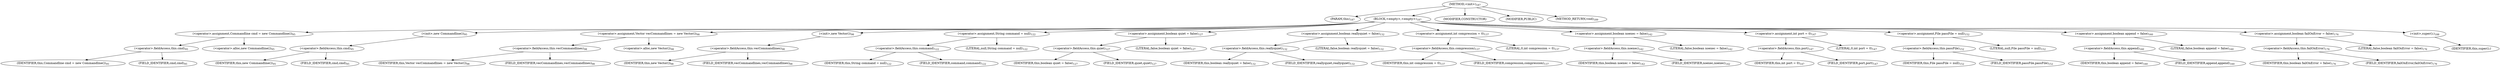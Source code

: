 digraph "&lt;init&gt;" {  
"218" [label = <(METHOD,&lt;init&gt;)<SUB>187</SUB>> ]
"4" [label = <(PARAM,this)<SUB>187</SUB>> ]
"219" [label = <(BLOCK,&lt;empty&gt;,&lt;empty&gt;)<SUB>187</SUB>> ]
"220" [label = <(&lt;operator&gt;.assignment,Commandline cmd = new Commandline())<SUB>95</SUB>> ]
"221" [label = <(&lt;operator&gt;.fieldAccess,this.cmd)<SUB>95</SUB>> ]
"222" [label = <(IDENTIFIER,this,Commandline cmd = new Commandline())<SUB>95</SUB>> ]
"223" [label = <(FIELD_IDENTIFIER,cmd,cmd)<SUB>95</SUB>> ]
"224" [label = <(&lt;operator&gt;.alloc,new Commandline())<SUB>95</SUB>> ]
"225" [label = <(&lt;init&gt;,new Commandline())<SUB>95</SUB>> ]
"226" [label = <(&lt;operator&gt;.fieldAccess,this.cmd)<SUB>95</SUB>> ]
"227" [label = <(IDENTIFIER,this,new Commandline())<SUB>95</SUB>> ]
"228" [label = <(FIELD_IDENTIFIER,cmd,cmd)<SUB>95</SUB>> ]
"229" [label = <(&lt;operator&gt;.assignment,Vector vecCommandlines = new Vector())<SUB>98</SUB>> ]
"230" [label = <(&lt;operator&gt;.fieldAccess,this.vecCommandlines)<SUB>98</SUB>> ]
"231" [label = <(IDENTIFIER,this,Vector vecCommandlines = new Vector())<SUB>98</SUB>> ]
"232" [label = <(FIELD_IDENTIFIER,vecCommandlines,vecCommandlines)<SUB>98</SUB>> ]
"233" [label = <(&lt;operator&gt;.alloc,new Vector())<SUB>98</SUB>> ]
"234" [label = <(&lt;init&gt;,new Vector())<SUB>98</SUB>> ]
"235" [label = <(&lt;operator&gt;.fieldAccess,this.vecCommandlines)<SUB>98</SUB>> ]
"236" [label = <(IDENTIFIER,this,new Vector())<SUB>98</SUB>> ]
"237" [label = <(FIELD_IDENTIFIER,vecCommandlines,vecCommandlines)<SUB>98</SUB>> ]
"238" [label = <(&lt;operator&gt;.assignment,String command = null)<SUB>122</SUB>> ]
"239" [label = <(&lt;operator&gt;.fieldAccess,this.command)<SUB>122</SUB>> ]
"240" [label = <(IDENTIFIER,this,String command = null)<SUB>122</SUB>> ]
"241" [label = <(FIELD_IDENTIFIER,command,command)<SUB>122</SUB>> ]
"242" [label = <(LITERAL,null,String command = null)<SUB>122</SUB>> ]
"243" [label = <(&lt;operator&gt;.assignment,boolean quiet = false)<SUB>127</SUB>> ]
"244" [label = <(&lt;operator&gt;.fieldAccess,this.quiet)<SUB>127</SUB>> ]
"245" [label = <(IDENTIFIER,this,boolean quiet = false)<SUB>127</SUB>> ]
"246" [label = <(FIELD_IDENTIFIER,quiet,quiet)<SUB>127</SUB>> ]
"247" [label = <(LITERAL,false,boolean quiet = false)<SUB>127</SUB>> ]
"248" [label = <(&lt;operator&gt;.assignment,boolean reallyquiet = false)<SUB>132</SUB>> ]
"249" [label = <(&lt;operator&gt;.fieldAccess,this.reallyquiet)<SUB>132</SUB>> ]
"250" [label = <(IDENTIFIER,this,boolean reallyquiet = false)<SUB>132</SUB>> ]
"251" [label = <(FIELD_IDENTIFIER,reallyquiet,reallyquiet)<SUB>132</SUB>> ]
"252" [label = <(LITERAL,false,boolean reallyquiet = false)<SUB>132</SUB>> ]
"253" [label = <(&lt;operator&gt;.assignment,int compression = 0)<SUB>137</SUB>> ]
"254" [label = <(&lt;operator&gt;.fieldAccess,this.compression)<SUB>137</SUB>> ]
"255" [label = <(IDENTIFIER,this,int compression = 0)<SUB>137</SUB>> ]
"256" [label = <(FIELD_IDENTIFIER,compression,compression)<SUB>137</SUB>> ]
"257" [label = <(LITERAL,0,int compression = 0)<SUB>137</SUB>> ]
"258" [label = <(&lt;operator&gt;.assignment,boolean noexec = false)<SUB>142</SUB>> ]
"259" [label = <(&lt;operator&gt;.fieldAccess,this.noexec)<SUB>142</SUB>> ]
"260" [label = <(IDENTIFIER,this,boolean noexec = false)<SUB>142</SUB>> ]
"261" [label = <(FIELD_IDENTIFIER,noexec,noexec)<SUB>142</SUB>> ]
"262" [label = <(LITERAL,false,boolean noexec = false)<SUB>142</SUB>> ]
"263" [label = <(&lt;operator&gt;.assignment,int port = 0)<SUB>147</SUB>> ]
"264" [label = <(&lt;operator&gt;.fieldAccess,this.port)<SUB>147</SUB>> ]
"265" [label = <(IDENTIFIER,this,int port = 0)<SUB>147</SUB>> ]
"266" [label = <(FIELD_IDENTIFIER,port,port)<SUB>147</SUB>> ]
"267" [label = <(LITERAL,0,int port = 0)<SUB>147</SUB>> ]
"268" [label = <(&lt;operator&gt;.assignment,File passFile = null)<SUB>152</SUB>> ]
"269" [label = <(&lt;operator&gt;.fieldAccess,this.passFile)<SUB>152</SUB>> ]
"270" [label = <(IDENTIFIER,this,File passFile = null)<SUB>152</SUB>> ]
"271" [label = <(FIELD_IDENTIFIER,passFile,passFile)<SUB>152</SUB>> ]
"272" [label = <(LITERAL,null,File passFile = null)<SUB>152</SUB>> ]
"273" [label = <(&lt;operator&gt;.assignment,boolean append = false)<SUB>160</SUB>> ]
"274" [label = <(&lt;operator&gt;.fieldAccess,this.append)<SUB>160</SUB>> ]
"275" [label = <(IDENTIFIER,this,boolean append = false)<SUB>160</SUB>> ]
"276" [label = <(FIELD_IDENTIFIER,append,append)<SUB>160</SUB>> ]
"277" [label = <(LITERAL,false,boolean append = false)<SUB>160</SUB>> ]
"278" [label = <(&lt;operator&gt;.assignment,boolean failOnError = false)<SUB>176</SUB>> ]
"279" [label = <(&lt;operator&gt;.fieldAccess,this.failOnError)<SUB>176</SUB>> ]
"280" [label = <(IDENTIFIER,this,boolean failOnError = false)<SUB>176</SUB>> ]
"281" [label = <(FIELD_IDENTIFIER,failOnError,failOnError)<SUB>176</SUB>> ]
"282" [label = <(LITERAL,false,boolean failOnError = false)<SUB>176</SUB>> ]
"283" [label = <(&lt;init&gt;,super();)<SUB>188</SUB>> ]
"3" [label = <(IDENTIFIER,this,super();)> ]
"284" [label = <(MODIFIER,CONSTRUCTOR)> ]
"285" [label = <(MODIFIER,PUBLIC)> ]
"286" [label = <(METHOD_RETURN,void)<SUB>189</SUB>> ]
  "218" -> "4" 
  "218" -> "219" 
  "218" -> "284" 
  "218" -> "285" 
  "218" -> "286" 
  "219" -> "220" 
  "219" -> "225" 
  "219" -> "229" 
  "219" -> "234" 
  "219" -> "238" 
  "219" -> "243" 
  "219" -> "248" 
  "219" -> "253" 
  "219" -> "258" 
  "219" -> "263" 
  "219" -> "268" 
  "219" -> "273" 
  "219" -> "278" 
  "219" -> "283" 
  "220" -> "221" 
  "220" -> "224" 
  "221" -> "222" 
  "221" -> "223" 
  "225" -> "226" 
  "226" -> "227" 
  "226" -> "228" 
  "229" -> "230" 
  "229" -> "233" 
  "230" -> "231" 
  "230" -> "232" 
  "234" -> "235" 
  "235" -> "236" 
  "235" -> "237" 
  "238" -> "239" 
  "238" -> "242" 
  "239" -> "240" 
  "239" -> "241" 
  "243" -> "244" 
  "243" -> "247" 
  "244" -> "245" 
  "244" -> "246" 
  "248" -> "249" 
  "248" -> "252" 
  "249" -> "250" 
  "249" -> "251" 
  "253" -> "254" 
  "253" -> "257" 
  "254" -> "255" 
  "254" -> "256" 
  "258" -> "259" 
  "258" -> "262" 
  "259" -> "260" 
  "259" -> "261" 
  "263" -> "264" 
  "263" -> "267" 
  "264" -> "265" 
  "264" -> "266" 
  "268" -> "269" 
  "268" -> "272" 
  "269" -> "270" 
  "269" -> "271" 
  "273" -> "274" 
  "273" -> "277" 
  "274" -> "275" 
  "274" -> "276" 
  "278" -> "279" 
  "278" -> "282" 
  "279" -> "280" 
  "279" -> "281" 
  "283" -> "3" 
}

